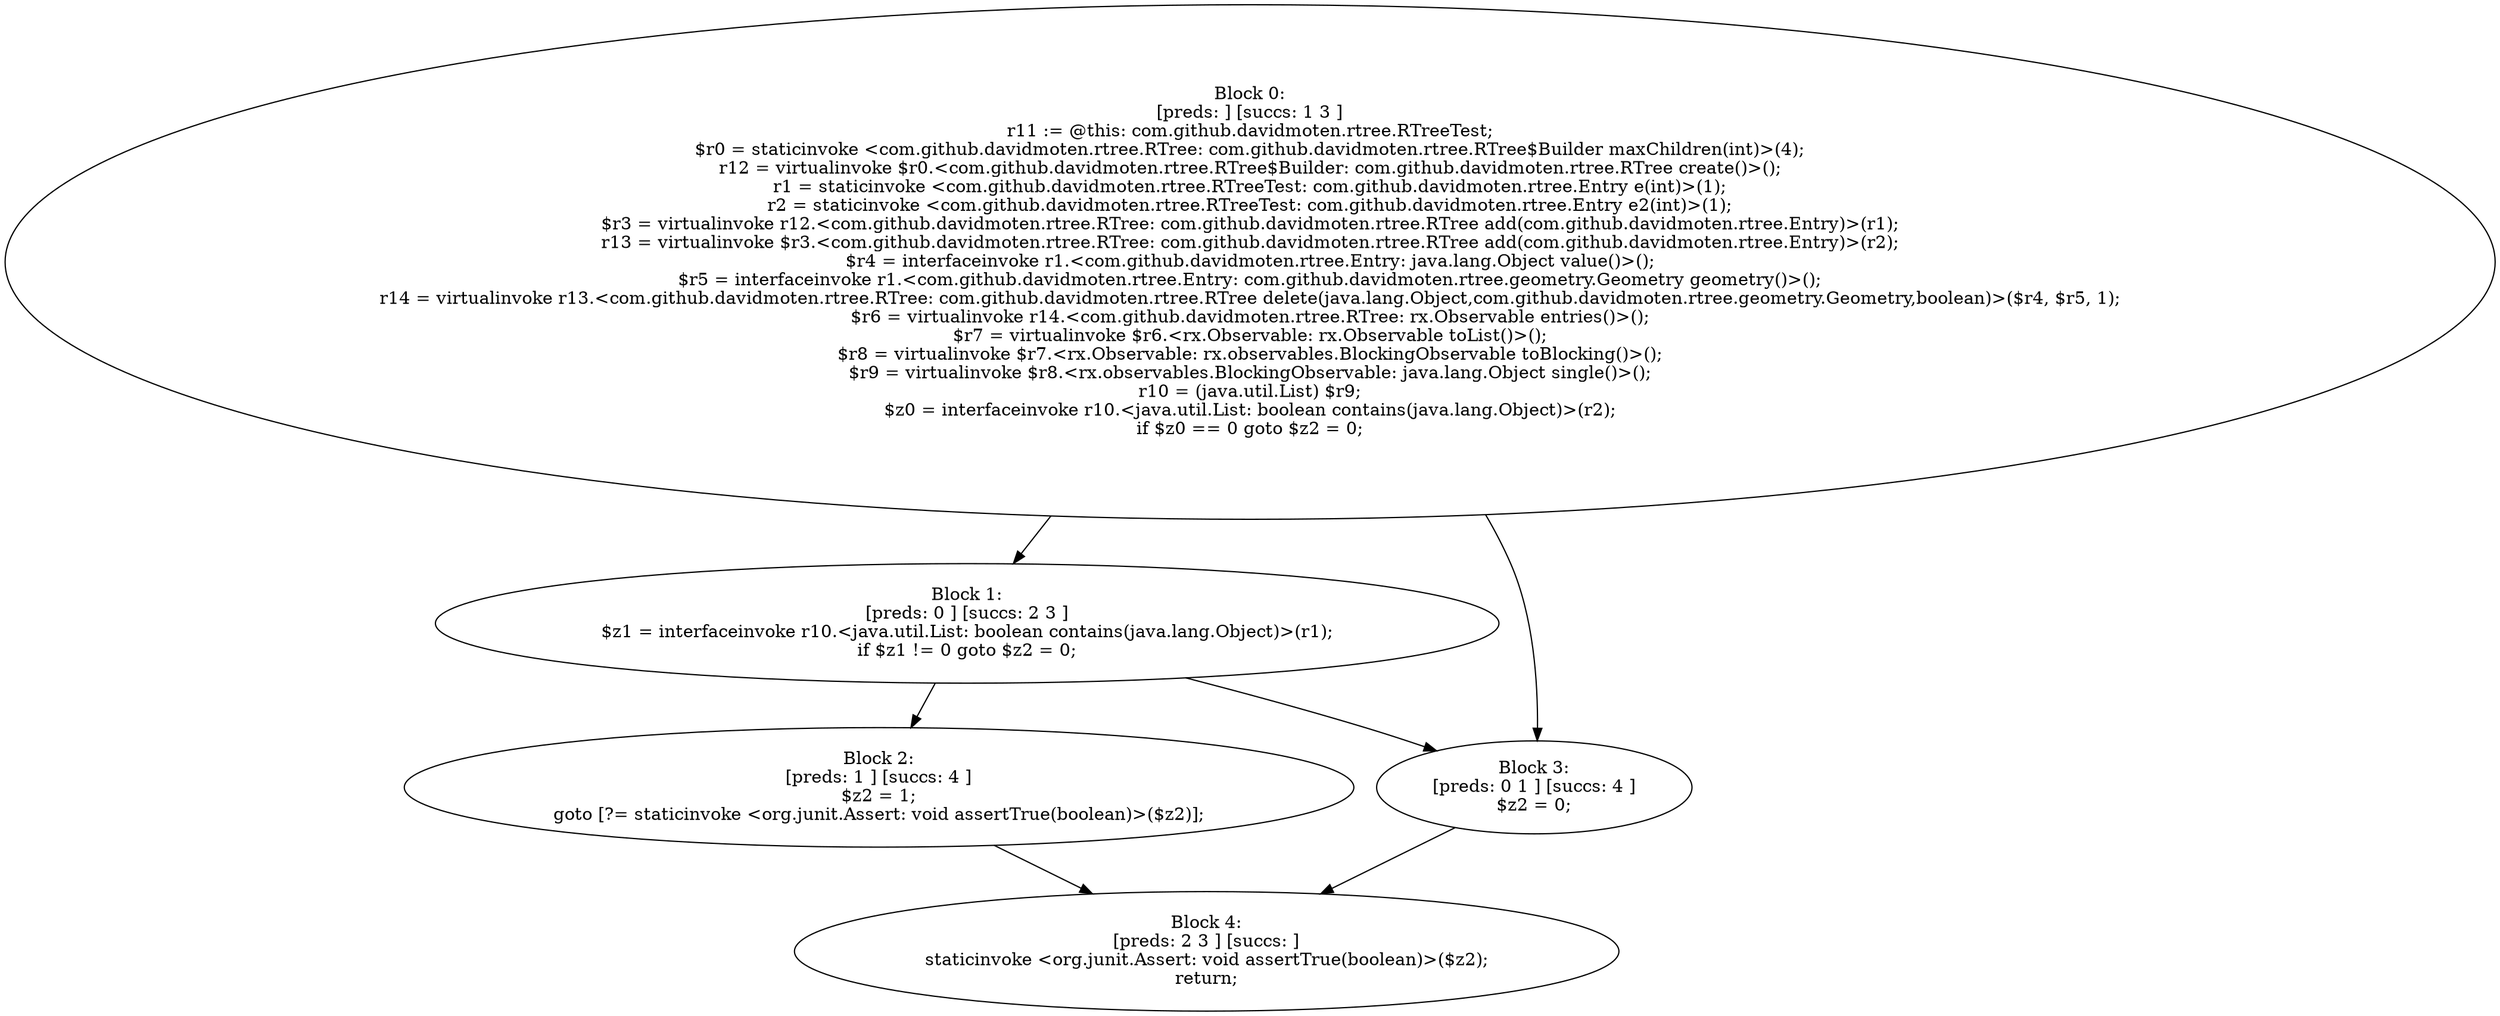 digraph "unitGraph" {
    "Block 0:
[preds: ] [succs: 1 3 ]
r11 := @this: com.github.davidmoten.rtree.RTreeTest;
$r0 = staticinvoke <com.github.davidmoten.rtree.RTree: com.github.davidmoten.rtree.RTree$Builder maxChildren(int)>(4);
r12 = virtualinvoke $r0.<com.github.davidmoten.rtree.RTree$Builder: com.github.davidmoten.rtree.RTree create()>();
r1 = staticinvoke <com.github.davidmoten.rtree.RTreeTest: com.github.davidmoten.rtree.Entry e(int)>(1);
r2 = staticinvoke <com.github.davidmoten.rtree.RTreeTest: com.github.davidmoten.rtree.Entry e2(int)>(1);
$r3 = virtualinvoke r12.<com.github.davidmoten.rtree.RTree: com.github.davidmoten.rtree.RTree add(com.github.davidmoten.rtree.Entry)>(r1);
r13 = virtualinvoke $r3.<com.github.davidmoten.rtree.RTree: com.github.davidmoten.rtree.RTree add(com.github.davidmoten.rtree.Entry)>(r2);
$r4 = interfaceinvoke r1.<com.github.davidmoten.rtree.Entry: java.lang.Object value()>();
$r5 = interfaceinvoke r1.<com.github.davidmoten.rtree.Entry: com.github.davidmoten.rtree.geometry.Geometry geometry()>();
r14 = virtualinvoke r13.<com.github.davidmoten.rtree.RTree: com.github.davidmoten.rtree.RTree delete(java.lang.Object,com.github.davidmoten.rtree.geometry.Geometry,boolean)>($r4, $r5, 1);
$r6 = virtualinvoke r14.<com.github.davidmoten.rtree.RTree: rx.Observable entries()>();
$r7 = virtualinvoke $r6.<rx.Observable: rx.Observable toList()>();
$r8 = virtualinvoke $r7.<rx.Observable: rx.observables.BlockingObservable toBlocking()>();
$r9 = virtualinvoke $r8.<rx.observables.BlockingObservable: java.lang.Object single()>();
r10 = (java.util.List) $r9;
$z0 = interfaceinvoke r10.<java.util.List: boolean contains(java.lang.Object)>(r2);
if $z0 == 0 goto $z2 = 0;
"
    "Block 1:
[preds: 0 ] [succs: 2 3 ]
$z1 = interfaceinvoke r10.<java.util.List: boolean contains(java.lang.Object)>(r1);
if $z1 != 0 goto $z2 = 0;
"
    "Block 2:
[preds: 1 ] [succs: 4 ]
$z2 = 1;
goto [?= staticinvoke <org.junit.Assert: void assertTrue(boolean)>($z2)];
"
    "Block 3:
[preds: 0 1 ] [succs: 4 ]
$z2 = 0;
"
    "Block 4:
[preds: 2 3 ] [succs: ]
staticinvoke <org.junit.Assert: void assertTrue(boolean)>($z2);
return;
"
    "Block 0:
[preds: ] [succs: 1 3 ]
r11 := @this: com.github.davidmoten.rtree.RTreeTest;
$r0 = staticinvoke <com.github.davidmoten.rtree.RTree: com.github.davidmoten.rtree.RTree$Builder maxChildren(int)>(4);
r12 = virtualinvoke $r0.<com.github.davidmoten.rtree.RTree$Builder: com.github.davidmoten.rtree.RTree create()>();
r1 = staticinvoke <com.github.davidmoten.rtree.RTreeTest: com.github.davidmoten.rtree.Entry e(int)>(1);
r2 = staticinvoke <com.github.davidmoten.rtree.RTreeTest: com.github.davidmoten.rtree.Entry e2(int)>(1);
$r3 = virtualinvoke r12.<com.github.davidmoten.rtree.RTree: com.github.davidmoten.rtree.RTree add(com.github.davidmoten.rtree.Entry)>(r1);
r13 = virtualinvoke $r3.<com.github.davidmoten.rtree.RTree: com.github.davidmoten.rtree.RTree add(com.github.davidmoten.rtree.Entry)>(r2);
$r4 = interfaceinvoke r1.<com.github.davidmoten.rtree.Entry: java.lang.Object value()>();
$r5 = interfaceinvoke r1.<com.github.davidmoten.rtree.Entry: com.github.davidmoten.rtree.geometry.Geometry geometry()>();
r14 = virtualinvoke r13.<com.github.davidmoten.rtree.RTree: com.github.davidmoten.rtree.RTree delete(java.lang.Object,com.github.davidmoten.rtree.geometry.Geometry,boolean)>($r4, $r5, 1);
$r6 = virtualinvoke r14.<com.github.davidmoten.rtree.RTree: rx.Observable entries()>();
$r7 = virtualinvoke $r6.<rx.Observable: rx.Observable toList()>();
$r8 = virtualinvoke $r7.<rx.Observable: rx.observables.BlockingObservable toBlocking()>();
$r9 = virtualinvoke $r8.<rx.observables.BlockingObservable: java.lang.Object single()>();
r10 = (java.util.List) $r9;
$z0 = interfaceinvoke r10.<java.util.List: boolean contains(java.lang.Object)>(r2);
if $z0 == 0 goto $z2 = 0;
"->"Block 1:
[preds: 0 ] [succs: 2 3 ]
$z1 = interfaceinvoke r10.<java.util.List: boolean contains(java.lang.Object)>(r1);
if $z1 != 0 goto $z2 = 0;
";
    "Block 0:
[preds: ] [succs: 1 3 ]
r11 := @this: com.github.davidmoten.rtree.RTreeTest;
$r0 = staticinvoke <com.github.davidmoten.rtree.RTree: com.github.davidmoten.rtree.RTree$Builder maxChildren(int)>(4);
r12 = virtualinvoke $r0.<com.github.davidmoten.rtree.RTree$Builder: com.github.davidmoten.rtree.RTree create()>();
r1 = staticinvoke <com.github.davidmoten.rtree.RTreeTest: com.github.davidmoten.rtree.Entry e(int)>(1);
r2 = staticinvoke <com.github.davidmoten.rtree.RTreeTest: com.github.davidmoten.rtree.Entry e2(int)>(1);
$r3 = virtualinvoke r12.<com.github.davidmoten.rtree.RTree: com.github.davidmoten.rtree.RTree add(com.github.davidmoten.rtree.Entry)>(r1);
r13 = virtualinvoke $r3.<com.github.davidmoten.rtree.RTree: com.github.davidmoten.rtree.RTree add(com.github.davidmoten.rtree.Entry)>(r2);
$r4 = interfaceinvoke r1.<com.github.davidmoten.rtree.Entry: java.lang.Object value()>();
$r5 = interfaceinvoke r1.<com.github.davidmoten.rtree.Entry: com.github.davidmoten.rtree.geometry.Geometry geometry()>();
r14 = virtualinvoke r13.<com.github.davidmoten.rtree.RTree: com.github.davidmoten.rtree.RTree delete(java.lang.Object,com.github.davidmoten.rtree.geometry.Geometry,boolean)>($r4, $r5, 1);
$r6 = virtualinvoke r14.<com.github.davidmoten.rtree.RTree: rx.Observable entries()>();
$r7 = virtualinvoke $r6.<rx.Observable: rx.Observable toList()>();
$r8 = virtualinvoke $r7.<rx.Observable: rx.observables.BlockingObservable toBlocking()>();
$r9 = virtualinvoke $r8.<rx.observables.BlockingObservable: java.lang.Object single()>();
r10 = (java.util.List) $r9;
$z0 = interfaceinvoke r10.<java.util.List: boolean contains(java.lang.Object)>(r2);
if $z0 == 0 goto $z2 = 0;
"->"Block 3:
[preds: 0 1 ] [succs: 4 ]
$z2 = 0;
";
    "Block 1:
[preds: 0 ] [succs: 2 3 ]
$z1 = interfaceinvoke r10.<java.util.List: boolean contains(java.lang.Object)>(r1);
if $z1 != 0 goto $z2 = 0;
"->"Block 2:
[preds: 1 ] [succs: 4 ]
$z2 = 1;
goto [?= staticinvoke <org.junit.Assert: void assertTrue(boolean)>($z2)];
";
    "Block 1:
[preds: 0 ] [succs: 2 3 ]
$z1 = interfaceinvoke r10.<java.util.List: boolean contains(java.lang.Object)>(r1);
if $z1 != 0 goto $z2 = 0;
"->"Block 3:
[preds: 0 1 ] [succs: 4 ]
$z2 = 0;
";
    "Block 2:
[preds: 1 ] [succs: 4 ]
$z2 = 1;
goto [?= staticinvoke <org.junit.Assert: void assertTrue(boolean)>($z2)];
"->"Block 4:
[preds: 2 3 ] [succs: ]
staticinvoke <org.junit.Assert: void assertTrue(boolean)>($z2);
return;
";
    "Block 3:
[preds: 0 1 ] [succs: 4 ]
$z2 = 0;
"->"Block 4:
[preds: 2 3 ] [succs: ]
staticinvoke <org.junit.Assert: void assertTrue(boolean)>($z2);
return;
";
}
